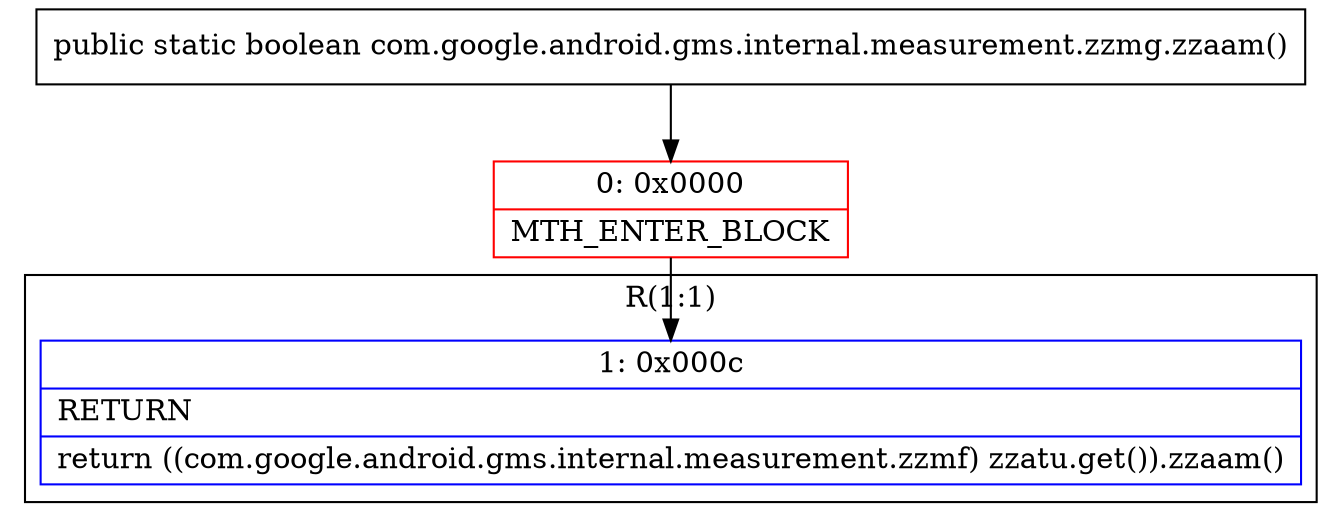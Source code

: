 digraph "CFG forcom.google.android.gms.internal.measurement.zzmg.zzaam()Z" {
subgraph cluster_Region_1669392749 {
label = "R(1:1)";
node [shape=record,color=blue];
Node_1 [shape=record,label="{1\:\ 0x000c|RETURN\l|return ((com.google.android.gms.internal.measurement.zzmf) zzatu.get()).zzaam()\l}"];
}
Node_0 [shape=record,color=red,label="{0\:\ 0x0000|MTH_ENTER_BLOCK\l}"];
MethodNode[shape=record,label="{public static boolean com.google.android.gms.internal.measurement.zzmg.zzaam() }"];
MethodNode -> Node_0;
Node_0 -> Node_1;
}

